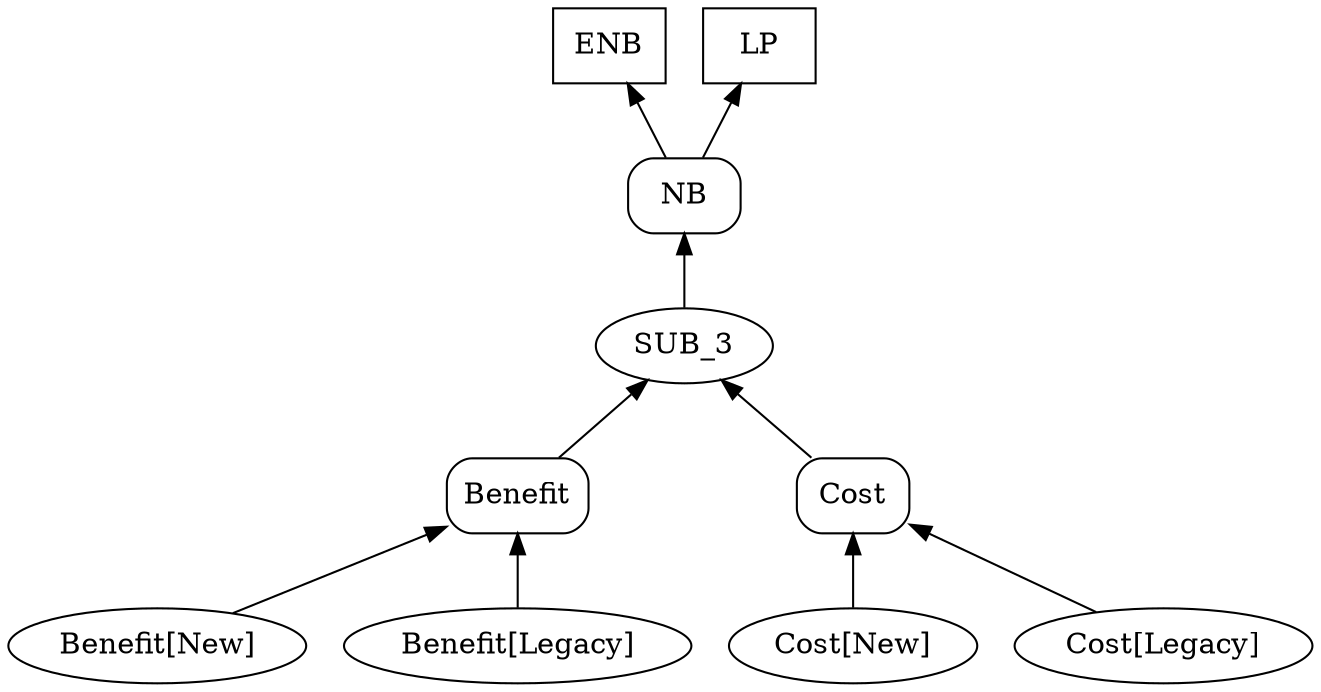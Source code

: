 digraph G { 
rankdir = BT; 
edge[dir=forward]; 
ENB[shape=box]
NB[shape=box, style=rounded]
Benefit[shape=box, style=rounded]
"Benefit[New]"[shape=ellipse]
"Benefit[Legacy]"[shape=ellipse]
Cost[shape=box, style=rounded]
"Cost[New]"[shape=ellipse]
"Cost[Legacy]"[shape=ellipse]
LP[shape=box]
"Benefit[New]"->Benefit
"Benefit[Legacy]"->Benefit
"Cost[New]"->Cost
"Cost[Legacy]"->Cost
Benefit->"SUB_3"
Cost->"SUB_3"
"SUB_3"->NB
NB->ENB
NB->LP
}
